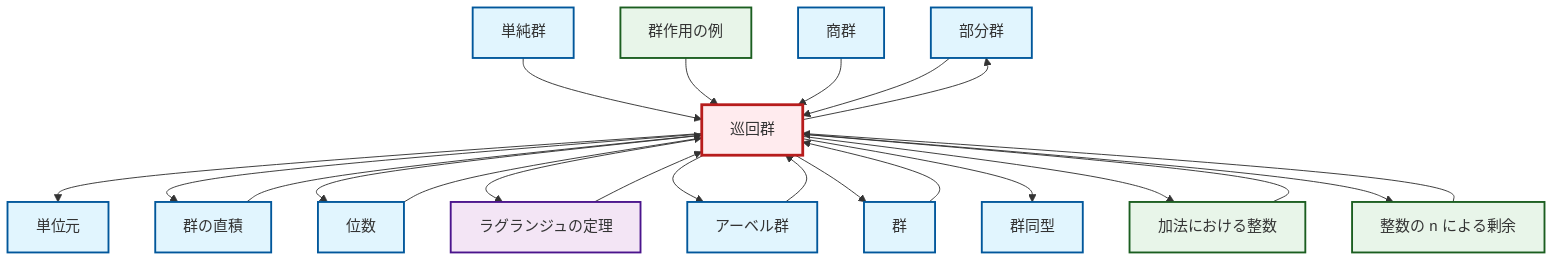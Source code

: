 graph TD
    classDef definition fill:#e1f5fe,stroke:#01579b,stroke-width:2px
    classDef theorem fill:#f3e5f5,stroke:#4a148c,stroke-width:2px
    classDef axiom fill:#fff3e0,stroke:#e65100,stroke-width:2px
    classDef example fill:#e8f5e9,stroke:#1b5e20,stroke-width:2px
    classDef current fill:#ffebee,stroke:#b71c1c,stroke-width:3px
    def-subgroup["部分群"]:::definition
    def-group["群"]:::definition
    def-cyclic-group["巡回群"]:::definition
    def-direct-product["群の直積"]:::definition
    ex-quotient-integers-mod-n["整数の n による剰余"]:::example
    ex-group-action-examples["群作用の例"]:::example
    ex-integers-addition["加法における整数"]:::example
    def-quotient-group["商群"]:::definition
    def-order["位数"]:::definition
    def-isomorphism["群同型"]:::definition
    def-simple-group["単純群"]:::definition
    def-abelian-group["アーベル群"]:::definition
    thm-lagrange["ラグランジュの定理"]:::theorem
    def-identity-element["単位元"]:::definition
    thm-lagrange --> def-cyclic-group
    def-simple-group --> def-cyclic-group
    ex-group-action-examples --> def-cyclic-group
    def-cyclic-group --> def-identity-element
    def-cyclic-group --> def-direct-product
    def-cyclic-group --> def-order
    ex-quotient-integers-mod-n --> def-cyclic-group
    def-cyclic-group --> thm-lagrange
    def-cyclic-group --> def-abelian-group
    def-group --> def-cyclic-group
    def-direct-product --> def-cyclic-group
    def-quotient-group --> def-cyclic-group
    def-cyclic-group --> def-group
    def-order --> def-cyclic-group
    def-cyclic-group --> def-isomorphism
    def-subgroup --> def-cyclic-group
    def-cyclic-group --> def-subgroup
    def-abelian-group --> def-cyclic-group
    def-cyclic-group --> ex-integers-addition
    def-cyclic-group --> ex-quotient-integers-mod-n
    ex-integers-addition --> def-cyclic-group
    class def-cyclic-group current